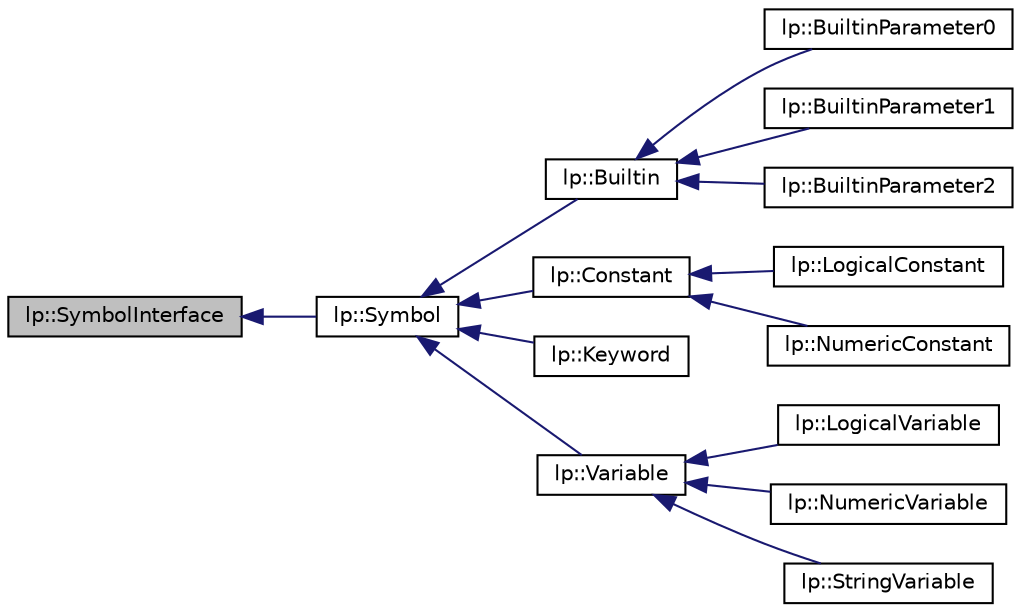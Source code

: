digraph "lp::SymbolInterface"
{
  edge [fontname="Helvetica",fontsize="10",labelfontname="Helvetica",labelfontsize="10"];
  node [fontname="Helvetica",fontsize="10",shape=record];
  rankdir="LR";
  Node0 [label="lp::SymbolInterface",height=0.2,width=0.4,color="black", fillcolor="grey75", style="filled", fontcolor="black"];
  Node0 -> Node1 [dir="back",color="midnightblue",fontsize="10",style="solid",fontname="Helvetica"];
  Node1 [label="lp::Symbol",height=0.2,width=0.4,color="black", fillcolor="white", style="filled",URL="$classlp_1_1Symbol.html",tooltip="Definition of the class Symbol. "];
  Node1 -> Node2 [dir="back",color="midnightblue",fontsize="10",style="solid",fontname="Helvetica"];
  Node2 [label="lp::Builtin",height=0.2,width=0.4,color="black", fillcolor="white", style="filled",URL="$classlp_1_1Builtin.html",tooltip="Definition of atributes and methods of Builtin class. "];
  Node2 -> Node3 [dir="back",color="midnightblue",fontsize="10",style="solid",fontname="Helvetica"];
  Node3 [label="lp::BuiltinParameter0",height=0.2,width=0.4,color="black", fillcolor="white", style="filled",URL="$classlp_1_1BuiltinParameter0.html",tooltip="Definition of atributes and methods of BuiltinParameter0 class. "];
  Node2 -> Node4 [dir="back",color="midnightblue",fontsize="10",style="solid",fontname="Helvetica"];
  Node4 [label="lp::BuiltinParameter1",height=0.2,width=0.4,color="black", fillcolor="white", style="filled",URL="$classlp_1_1BuiltinParameter1.html",tooltip="Definition of atributes and methods of BuiltinParameter1 class. "];
  Node2 -> Node5 [dir="back",color="midnightblue",fontsize="10",style="solid",fontname="Helvetica"];
  Node5 [label="lp::BuiltinParameter2",height=0.2,width=0.4,color="black", fillcolor="white", style="filled",URL="$classlp_1_1BuiltinParameter2.html",tooltip="Definition of atributes and methods of BuiltinParameter2 class. "];
  Node1 -> Node6 [dir="back",color="midnightblue",fontsize="10",style="solid",fontname="Helvetica"];
  Node6 [label="lp::Constant",height=0.2,width=0.4,color="black", fillcolor="white", style="filled",URL="$classlp_1_1Constant.html",tooltip="Definition of atributes and methods of Constant class. "];
  Node6 -> Node7 [dir="back",color="midnightblue",fontsize="10",style="solid",fontname="Helvetica"];
  Node7 [label="lp::LogicalConstant",height=0.2,width=0.4,color="black", fillcolor="white", style="filled",URL="$classlp_1_1LogicalConstant.html",tooltip="Definition of atributes and methods of LogicalConstant class. "];
  Node6 -> Node8 [dir="back",color="midnightblue",fontsize="10",style="solid",fontname="Helvetica"];
  Node8 [label="lp::NumericConstant",height=0.2,width=0.4,color="black", fillcolor="white", style="filled",URL="$classlp_1_1NumericConstant.html",tooltip="Definition of atributes and methods of NumericConstant class. "];
  Node1 -> Node9 [dir="back",color="midnightblue",fontsize="10",style="solid",fontname="Helvetica"];
  Node9 [label="lp::Keyword",height=0.2,width=0.4,color="black", fillcolor="white", style="filled",URL="$classlp_1_1Keyword.html",tooltip="Definition of atributes and methods of Keyword class. "];
  Node1 -> Node10 [dir="back",color="midnightblue",fontsize="10",style="solid",fontname="Helvetica"];
  Node10 [label="lp::Variable",height=0.2,width=0.4,color="black", fillcolor="white", style="filled",URL="$classlp_1_1Variable.html",tooltip="Definition of atributes and methods of Variable class. "];
  Node10 -> Node11 [dir="back",color="midnightblue",fontsize="10",style="solid",fontname="Helvetica"];
  Node11 [label="lp::LogicalVariable",height=0.2,width=0.4,color="black", fillcolor="white", style="filled",URL="$classlp_1_1LogicalVariable.html",tooltip="Definition of atributes and methods of LogicalVariable class. "];
  Node10 -> Node12 [dir="back",color="midnightblue",fontsize="10",style="solid",fontname="Helvetica"];
  Node12 [label="lp::NumericVariable",height=0.2,width=0.4,color="black", fillcolor="white", style="filled",URL="$classlp_1_1NumericVariable.html",tooltip="Definition of atributes and methods of NumericVariable class. "];
  Node10 -> Node13 [dir="back",color="midnightblue",fontsize="10",style="solid",fontname="Helvetica"];
  Node13 [label="lp::StringVariable",height=0.2,width=0.4,color="black", fillcolor="white", style="filled",URL="$classlp_1_1StringVariable.html",tooltip="Definition of atributes and methods of StringVariable class. "];
}

